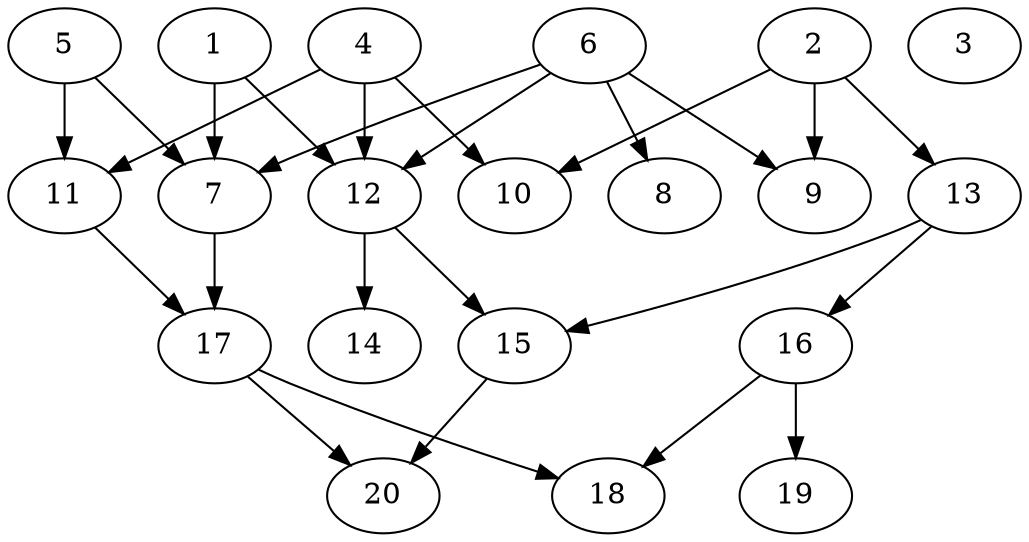 // DAG automatically generated by daggen at Sat Jul 27 15:38:13 2019
// ./daggen --dot -n 20 --ccr 0.4 --fat 0.6 --regular 0.5 --density 0.4 --mindata 5242880 --maxdata 52428800 
digraph G {
  1 [size="30673920", alpha="0.13", expect_size="12269568"] 
  1 -> 7 [size ="12269568"]
  1 -> 12 [size ="12269568"]
  2 [size="79754240", alpha="0.08", expect_size="31901696"] 
  2 -> 9 [size ="31901696"]
  2 -> 10 [size ="31901696"]
  2 -> 13 [size ="31901696"]
  3 [size="67187200", alpha="0.19", expect_size="26874880"] 
  4 [size="128834560", alpha="0.09", expect_size="51533824"] 
  4 -> 10 [size ="51533824"]
  4 -> 11 [size ="51533824"]
  4 -> 12 [size ="51533824"]
  5 [size="20572160", alpha="0.06", expect_size="8228864"] 
  5 -> 7 [size ="8228864"]
  5 -> 11 [size ="8228864"]
  6 [size="113792000", alpha="0.07", expect_size="45516800"] 
  6 -> 7 [size ="45516800"]
  6 -> 8 [size ="45516800"]
  6 -> 9 [size ="45516800"]
  6 -> 12 [size ="45516800"]
  7 [size="23848960", alpha="0.16", expect_size="9539584"] 
  7 -> 17 [size ="9539584"]
  8 [size="25082880", alpha="0.20", expect_size="10033152"] 
  9 [size="113635840", alpha="0.01", expect_size="45454336"] 
  10 [size="58496000", alpha="0.05", expect_size="23398400"] 
  11 [size="79526400", alpha="0.07", expect_size="31810560"] 
  11 -> 17 [size ="31810560"]
  12 [size="38804480", alpha="0.15", expect_size="15521792"] 
  12 -> 14 [size ="15521792"]
  12 -> 15 [size ="15521792"]
  13 [size="88412160", alpha="0.05", expect_size="35364864"] 
  13 -> 15 [size ="35364864"]
  13 -> 16 [size ="35364864"]
  14 [size="83612160", alpha="0.18", expect_size="33444864"] 
  15 [size="16435200", alpha="0.03", expect_size="6574080"] 
  15 -> 20 [size ="6574080"]
  16 [size="54535680", alpha="0.07", expect_size="21814272"] 
  16 -> 18 [size ="21814272"]
  16 -> 19 [size ="21814272"]
  17 [size="95759360", alpha="0.01", expect_size="38303744"] 
  17 -> 18 [size ="38303744"]
  17 -> 20 [size ="38303744"]
  18 [size="74598400", alpha="0.19", expect_size="29839360"] 
  19 [size="72276480", alpha="0.01", expect_size="28910592"] 
  20 [size="77120000", alpha="0.19", expect_size="30848000"] 
}
